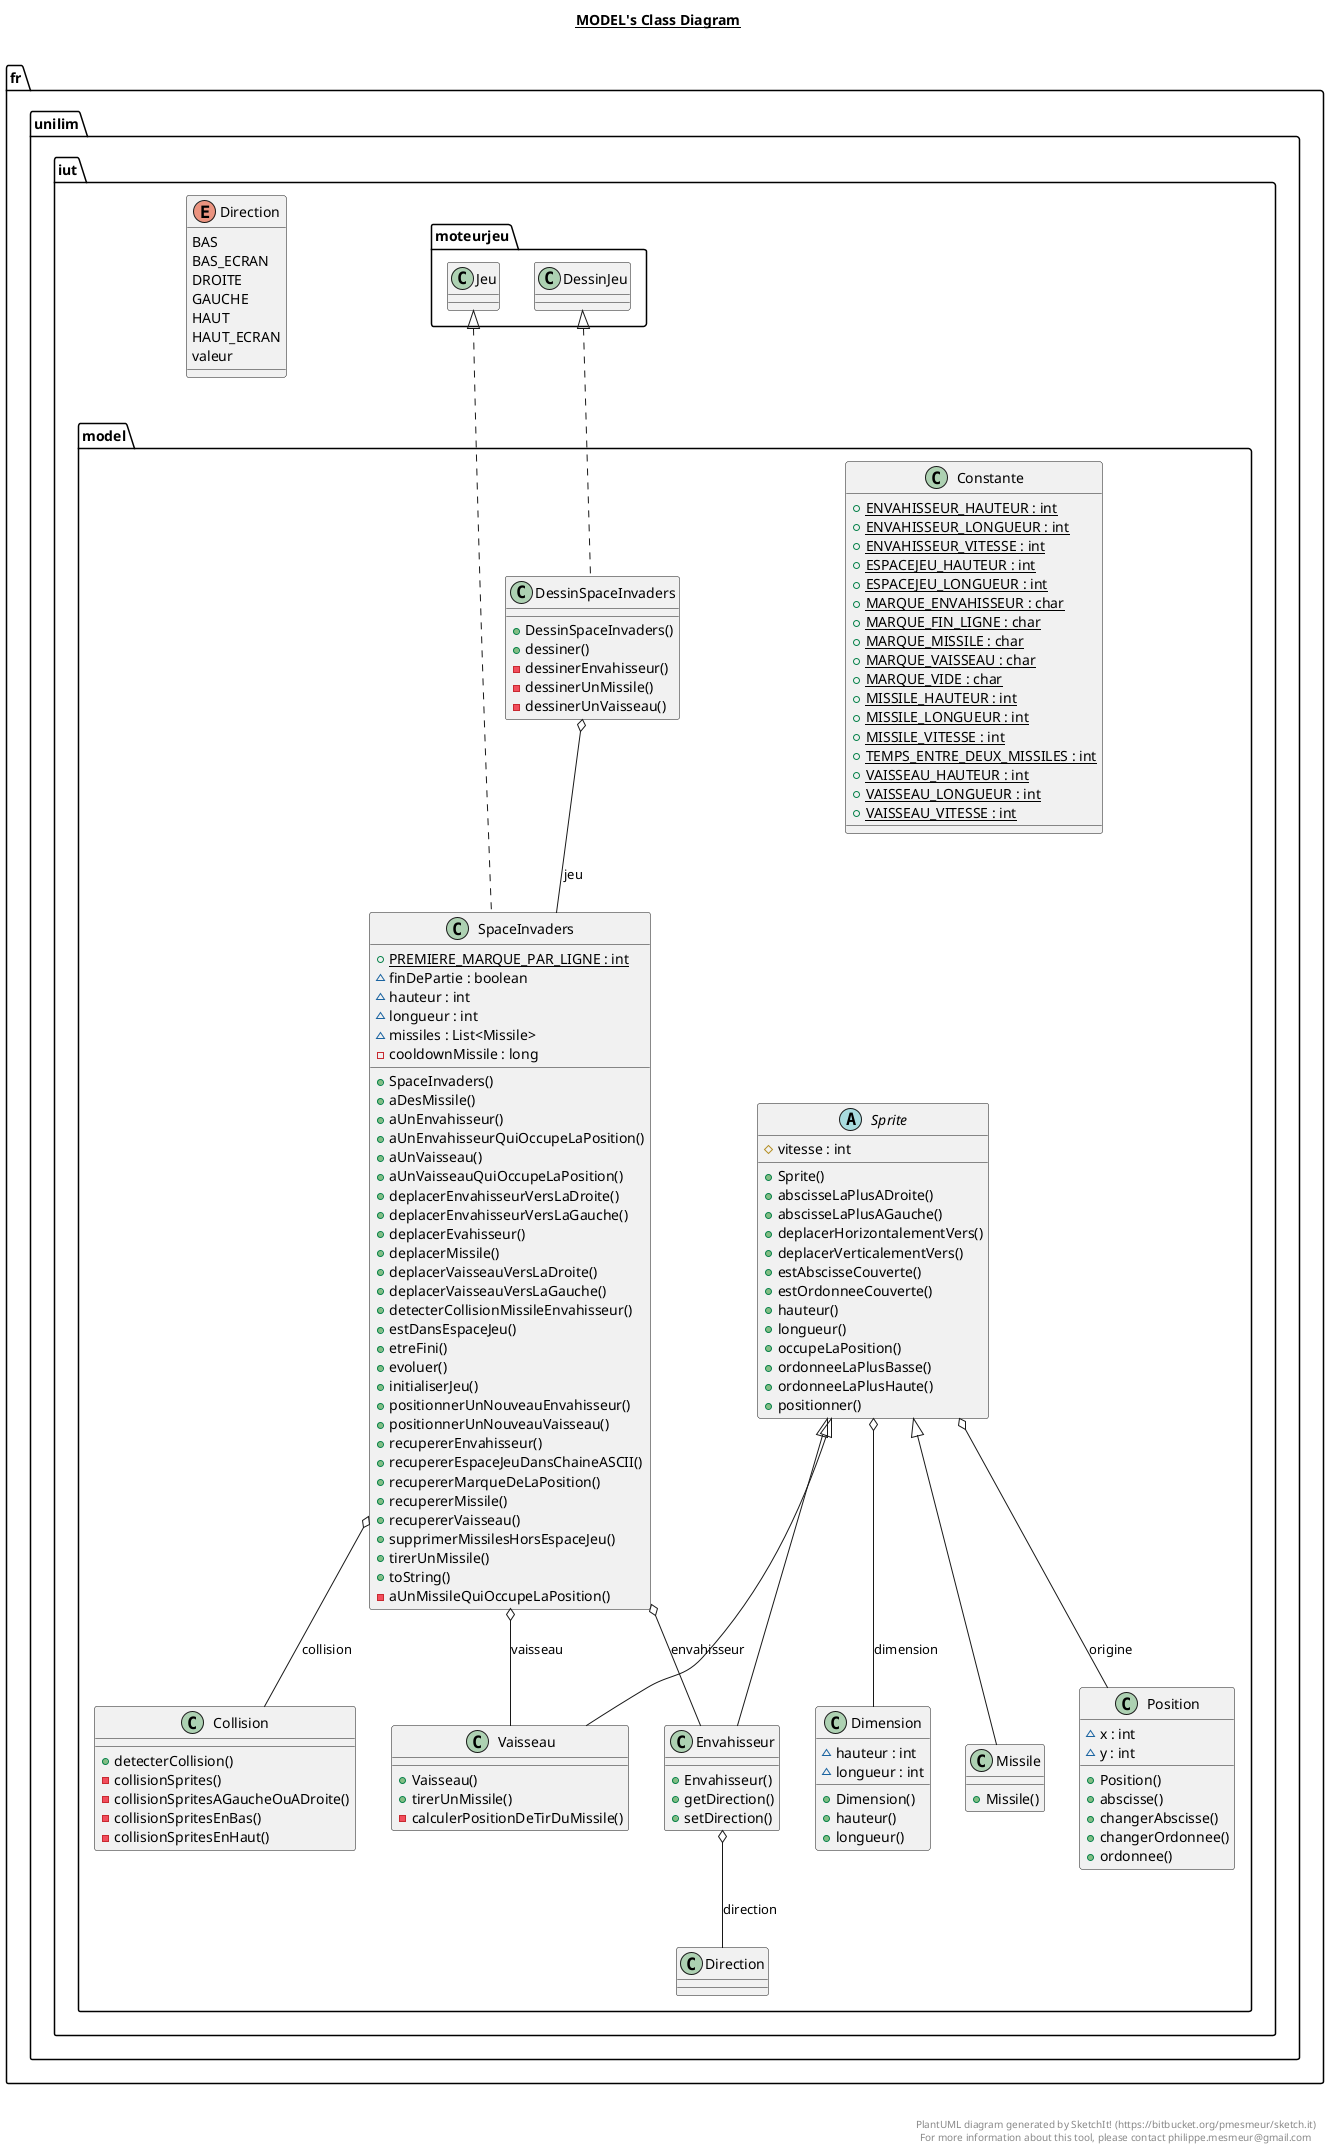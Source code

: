 @startuml

title __MODEL's Class Diagram__\n

  namespace fr.unilim.iut {
      class fr.unilim.iut.model.Collision {
          + detecterCollision()
          - collisionSprites()
          - collisionSpritesAGaucheOuADroite()
          - collisionSpritesEnBas()
          - collisionSpritesEnHaut()
      }
  }
  

  namespace fr.unilim.iut {
      class fr.unilim.iut.model.Constante {
          {static} + ENVAHISSEUR_HAUTEUR : int
          {static} + ENVAHISSEUR_LONGUEUR : int
          {static} + ENVAHISSEUR_VITESSE : int
          {static} + ESPACEJEU_HAUTEUR : int
          {static} + ESPACEJEU_LONGUEUR : int
          {static} + MARQUE_ENVAHISSEUR : char
          {static} + MARQUE_FIN_LIGNE : char
          {static} + MARQUE_MISSILE : char
          {static} + MARQUE_VAISSEAU : char
          {static} + MARQUE_VIDE : char
          {static} + MISSILE_HAUTEUR : int
          {static} + MISSILE_LONGUEUR : int
          {static} + MISSILE_VITESSE : int
          {static} + TEMPS_ENTRE_DEUX_MISSILES : int
          {static} + VAISSEAU_HAUTEUR : int
          {static} + VAISSEAU_LONGUEUR : int
          {static} + VAISSEAU_VITESSE : int
      }

  }
  

  namespace fr.unilim.iut {
      class fr.unilim.iut.model.DessinSpaceInvaders {
          + DessinSpaceInvaders()
          + dessiner()
          - dessinerEnvahisseur()
          - dessinerUnMissile()
          - dessinerUnVaisseau()
      }

  }
  

  namespace fr.unilim.iut {
      class fr.unilim.iut.model.Dimension {
          ~ hauteur : int
          ~ longueur : int
          + Dimension()
          + hauteur()
          + longueur()
      }

  }
  

  namespace fr.unilim.iut {
      enum Direction {
        BAS
        BAS_ECRAN
        DROITE
        GAUCHE
        HAUT
        HAUT_ECRAN
        valeur
      }

  }
  

  namespace fr.unilim.iut {
      class fr.unilim.iut.model.Envahisseur {
          + Envahisseur()
          + getDirection()
          + setDirection()
      }

  }
  

  namespace fr.unilim.iut {
      class fr.unilim.iut.model.Missile {
          + Missile()
      }

  }
  

  namespace fr.unilim.iut {
      class fr.unilim.iut.model.Position {
          ~ x : int
          ~ y : int
          + Position()
          + abscisse()
          + changerAbscisse()
          + changerOrdonnee()
          + ordonnee()
      }

  }
  

  namespace fr.unilim.iut {
      class fr.unilim.iut.model.SpaceInvaders {
          {static} + PREMIERE_MARQUE_PAR_LIGNE : int
          ~ finDePartie : boolean
          ~ hauteur : int
          ~ longueur : int
          ~ missiles : List<Missile>
          - cooldownMissile : long
          + SpaceInvaders()
          + aDesMissile()
          + aUnEnvahisseur()
          + aUnEnvahisseurQuiOccupeLaPosition()
          + aUnVaisseau()
          + aUnVaisseauQuiOccupeLaPosition()
          + deplacerEnvahisseurVersLaDroite()
          + deplacerEnvahisseurVersLaGauche()
          + deplacerEvahisseur()
          + deplacerMissile()
          + deplacerVaisseauVersLaDroite()
          + deplacerVaisseauVersLaGauche()
          + detecterCollisionMissileEnvahisseur()
          + estDansEspaceJeu()
          + etreFini()
          + evoluer()
          + initialiserJeu()
          + positionnerUnNouveauEnvahisseur()
          + positionnerUnNouveauVaisseau()
          + recupererEnvahisseur()
          + recupererEspaceJeuDansChaineASCII()
          + recupererMarqueDeLaPosition()
          + recupererMissile()
          + recupererVaisseau()
          + supprimerMissilesHorsEspaceJeu()
          + tirerUnMissile()
          + toString()
          - aUnMissileQuiOccupeLaPosition()
      }

  }
  

  namespace fr.unilim.iut {
      abstract class fr.unilim.iut.model.Sprite {
          # vitesse : int
          + Sprite()
          + abscisseLaPlusADroite()
          + abscisseLaPlusAGauche()
          + deplacerHorizontalementVers()
          + deplacerVerticalementVers()
          + estAbscisseCouverte()
          + estOrdonneeCouverte()
          + hauteur()
          + longueur()
          + occupeLaPosition()
          + ordonneeLaPlusBasse()
          + ordonneeLaPlusHaute()
          + positionner()
      }

  }
  

  namespace fr.unilim.iut {
      class fr.unilim.iut.model.Vaisseau {
          + Vaisseau()
          + tirerUnMissile()
          - calculerPositionDeTirDuMissile()
      }

  }
  

  fr.unilim.iut.model.DessinSpaceInvaders .up.|> fr.unilim.iut.moteurjeu.DessinJeu
  fr.unilim.iut.model.DessinSpaceInvaders o-- fr.unilim.iut.model.SpaceInvaders : jeu
  fr.unilim.iut.model.Envahisseur -up-|> fr.unilim.iut.model.Sprite
  fr.unilim.iut.model.Envahisseur o-- fr.unilim.iut.model.Direction : direction
  fr.unilim.iut.model.Missile -up-|> fr.unilim.iut.model.Sprite
  fr.unilim.iut.model.SpaceInvaders .up.|> fr.unilim.iut.moteurjeu.Jeu
  fr.unilim.iut.model.SpaceInvaders o-- fr.unilim.iut.model.Collision : collision
  fr.unilim.iut.model.SpaceInvaders o-- fr.unilim.iut.model.Envahisseur : envahisseur
  fr.unilim.iut.model.SpaceInvaders o-- fr.unilim.iut.model.Vaisseau : vaisseau
  fr.unilim.iut.model.Sprite o-- fr.unilim.iut.model.Dimension : dimension
  fr.unilim.iut.model.Sprite o-- fr.unilim.iut.model.Position : origine
  fr.unilim.iut.model.Vaisseau -up-|> fr.unilim.iut.model.Sprite


right footer


PlantUML diagram generated by SketchIt! (https://bitbucket.org/pmesmeur/sketch.it)
For more information about this tool, please contact philippe.mesmeur@gmail.com
endfooter

@enduml
